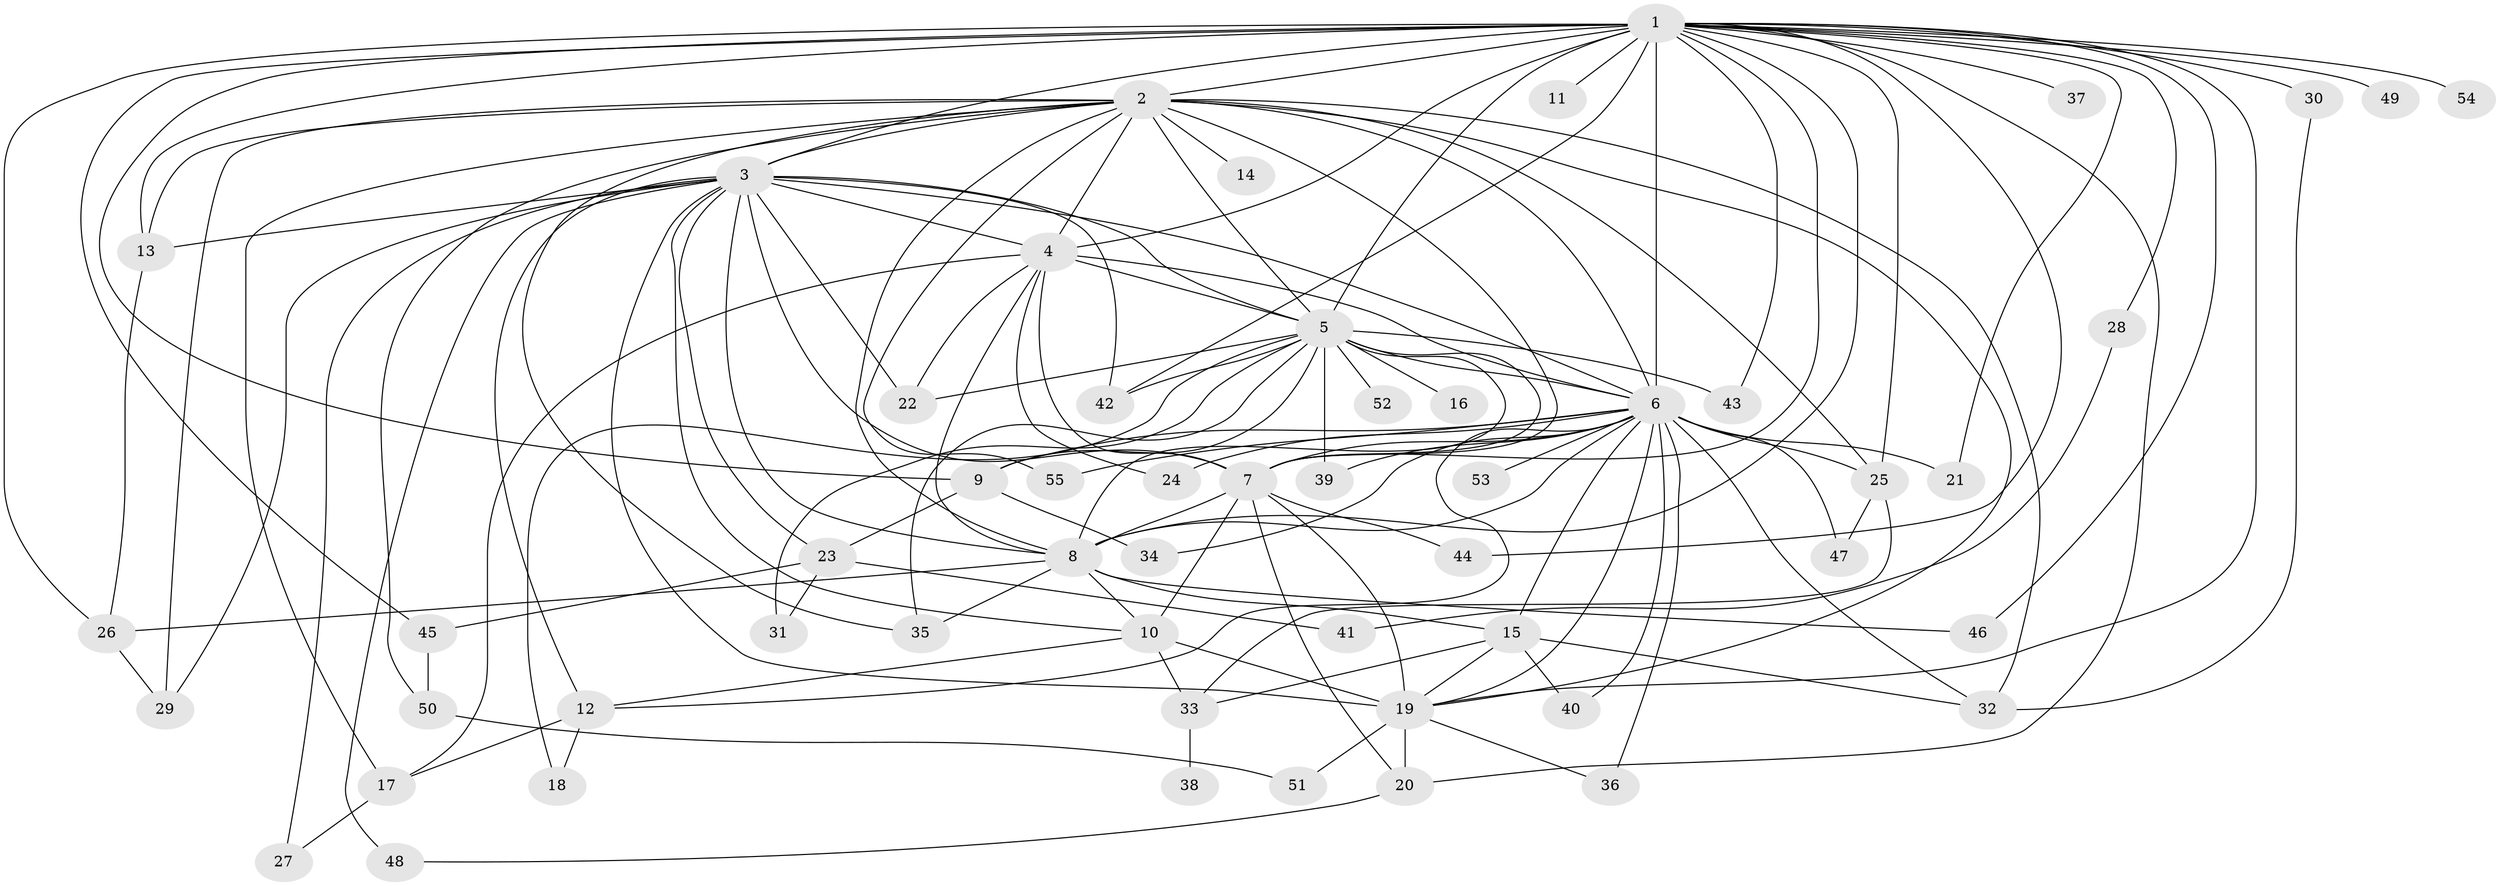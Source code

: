 // original degree distribution, {20: 0.01834862385321101, 16: 0.009174311926605505, 14: 0.009174311926605505, 22: 0.009174311926605505, 31: 0.009174311926605505, 24: 0.009174311926605505, 17: 0.009174311926605505, 18: 0.009174311926605505, 29: 0.009174311926605505, 4: 0.05504587155963303, 6: 0.03669724770642202, 2: 0.5504587155963303, 5: 0.05504587155963303, 3: 0.2018348623853211, 11: 0.009174311926605505}
// Generated by graph-tools (version 1.1) at 2025/34/03/09/25 02:34:34]
// undirected, 55 vertices, 131 edges
graph export_dot {
graph [start="1"]
  node [color=gray90,style=filled];
  1;
  2;
  3;
  4;
  5;
  6;
  7;
  8;
  9;
  10;
  11;
  12;
  13;
  14;
  15;
  16;
  17;
  18;
  19;
  20;
  21;
  22;
  23;
  24;
  25;
  26;
  27;
  28;
  29;
  30;
  31;
  32;
  33;
  34;
  35;
  36;
  37;
  38;
  39;
  40;
  41;
  42;
  43;
  44;
  45;
  46;
  47;
  48;
  49;
  50;
  51;
  52;
  53;
  54;
  55;
  1 -- 2 [weight=6.0];
  1 -- 3 [weight=4.0];
  1 -- 4 [weight=2.0];
  1 -- 5 [weight=2.0];
  1 -- 6 [weight=3.0];
  1 -- 7 [weight=2.0];
  1 -- 8 [weight=2.0];
  1 -- 9 [weight=1.0];
  1 -- 11 [weight=1.0];
  1 -- 13 [weight=1.0];
  1 -- 19 [weight=2.0];
  1 -- 20 [weight=2.0];
  1 -- 21 [weight=1.0];
  1 -- 25 [weight=1.0];
  1 -- 26 [weight=1.0];
  1 -- 28 [weight=1.0];
  1 -- 30 [weight=2.0];
  1 -- 37 [weight=2.0];
  1 -- 42 [weight=1.0];
  1 -- 43 [weight=1.0];
  1 -- 44 [weight=2.0];
  1 -- 45 [weight=1.0];
  1 -- 46 [weight=1.0];
  1 -- 49 [weight=1.0];
  1 -- 54 [weight=2.0];
  2 -- 3 [weight=3.0];
  2 -- 4 [weight=1.0];
  2 -- 5 [weight=1.0];
  2 -- 6 [weight=4.0];
  2 -- 7 [weight=1.0];
  2 -- 8 [weight=2.0];
  2 -- 13 [weight=1.0];
  2 -- 14 [weight=1.0];
  2 -- 17 [weight=3.0];
  2 -- 19 [weight=1.0];
  2 -- 25 [weight=2.0];
  2 -- 29 [weight=4.0];
  2 -- 32 [weight=1.0];
  2 -- 35 [weight=1.0];
  2 -- 50 [weight=1.0];
  2 -- 55 [weight=1.0];
  3 -- 4 [weight=2.0];
  3 -- 5 [weight=3.0];
  3 -- 6 [weight=3.0];
  3 -- 7 [weight=3.0];
  3 -- 8 [weight=2.0];
  3 -- 10 [weight=1.0];
  3 -- 12 [weight=1.0];
  3 -- 13 [weight=1.0];
  3 -- 19 [weight=1.0];
  3 -- 22 [weight=1.0];
  3 -- 23 [weight=1.0];
  3 -- 27 [weight=1.0];
  3 -- 29 [weight=1.0];
  3 -- 42 [weight=1.0];
  3 -- 48 [weight=1.0];
  4 -- 5 [weight=1.0];
  4 -- 6 [weight=2.0];
  4 -- 7 [weight=2.0];
  4 -- 8 [weight=1.0];
  4 -- 17 [weight=1.0];
  4 -- 22 [weight=1.0];
  4 -- 24 [weight=1.0];
  5 -- 6 [weight=1.0];
  5 -- 7 [weight=1.0];
  5 -- 8 [weight=2.0];
  5 -- 9 [weight=1.0];
  5 -- 16 [weight=1.0];
  5 -- 18 [weight=1.0];
  5 -- 22 [weight=1.0];
  5 -- 31 [weight=1.0];
  5 -- 35 [weight=1.0];
  5 -- 39 [weight=1.0];
  5 -- 42 [weight=1.0];
  5 -- 43 [weight=1.0];
  5 -- 52 [weight=1.0];
  6 -- 7 [weight=1.0];
  6 -- 8 [weight=1.0];
  6 -- 9 [weight=2.0];
  6 -- 12 [weight=1.0];
  6 -- 15 [weight=1.0];
  6 -- 19 [weight=1.0];
  6 -- 21 [weight=1.0];
  6 -- 24 [weight=1.0];
  6 -- 25 [weight=4.0];
  6 -- 32 [weight=1.0];
  6 -- 34 [weight=1.0];
  6 -- 36 [weight=1.0];
  6 -- 39 [weight=1.0];
  6 -- 40 [weight=1.0];
  6 -- 47 [weight=1.0];
  6 -- 53 [weight=1.0];
  6 -- 55 [weight=1.0];
  7 -- 8 [weight=2.0];
  7 -- 10 [weight=2.0];
  7 -- 19 [weight=8.0];
  7 -- 20 [weight=1.0];
  7 -- 44 [weight=1.0];
  8 -- 10 [weight=1.0];
  8 -- 15 [weight=1.0];
  8 -- 26 [weight=1.0];
  8 -- 35 [weight=1.0];
  8 -- 46 [weight=1.0];
  9 -- 23 [weight=1.0];
  9 -- 34 [weight=1.0];
  10 -- 12 [weight=1.0];
  10 -- 19 [weight=1.0];
  10 -- 33 [weight=1.0];
  12 -- 17 [weight=1.0];
  12 -- 18 [weight=1.0];
  13 -- 26 [weight=1.0];
  15 -- 19 [weight=1.0];
  15 -- 32 [weight=1.0];
  15 -- 33 [weight=1.0];
  15 -- 40 [weight=1.0];
  17 -- 27 [weight=1.0];
  19 -- 20 [weight=1.0];
  19 -- 36 [weight=1.0];
  19 -- 51 [weight=1.0];
  20 -- 48 [weight=1.0];
  23 -- 31 [weight=1.0];
  23 -- 41 [weight=1.0];
  23 -- 45 [weight=1.0];
  25 -- 33 [weight=1.0];
  25 -- 47 [weight=1.0];
  26 -- 29 [weight=1.0];
  28 -- 41 [weight=1.0];
  30 -- 32 [weight=1.0];
  33 -- 38 [weight=1.0];
  45 -- 50 [weight=1.0];
  50 -- 51 [weight=1.0];
}
